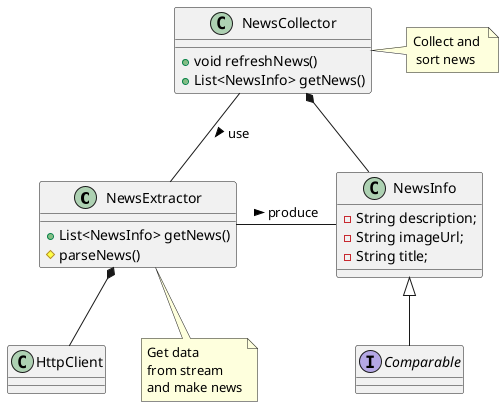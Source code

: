 @startuml

class NewsExtractor{
    +List<NewsInfo> getNews()
    #parseNews()
}

class NewsCollector {
    + void refreshNews()
    + List<NewsInfo> getNews()
}

class NewsInfo{
    - String description;
    - String imageUrl;
    - String title;
}

class HttpClient
interface Comparable

NewsExtractor *-- HttpClient
NewsExtractor - NewsInfo : produce >
NewsCollector *-- NewsInfo
NewsInfo <|-- Comparable
NewsCollector -- NewsExtractor : use >


note "Collect and \n sort news" as N1
note "Get data \nfrom stream \nand make news" as N2

NewsCollector . N1
NewsExtractor .. N2

@enduml